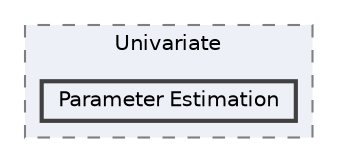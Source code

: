 digraph "C:/GIT 2/numerics/.NET 8.0/Numerics/Distributions/Univariate/Parameter Estimation"
{
 // LATEX_PDF_SIZE
  bgcolor="transparent";
  edge [fontname=Helvetica,fontsize=10,labelfontname=Helvetica,labelfontsize=10];
  node [fontname=Helvetica,fontsize=10,shape=box,height=0.2,width=0.4];
  compound=true
  subgraph clusterdir_b55e1795c99234a0c331c7ade3a7c228 {
    graph [ bgcolor="#edf0f7", pencolor="grey50", label="Univariate", fontname=Helvetica,fontsize=10 style="filled,dashed", URL="dir_b55e1795c99234a0c331c7ade3a7c228.html",tooltip=""]
  dir_f9a6ede6d900862c6c6aec6728615d0e [label="Parameter Estimation", fillcolor="#edf0f7", color="grey25", style="filled,bold", URL="dir_f9a6ede6d900862c6c6aec6728615d0e.html",tooltip=""];
  }
}
